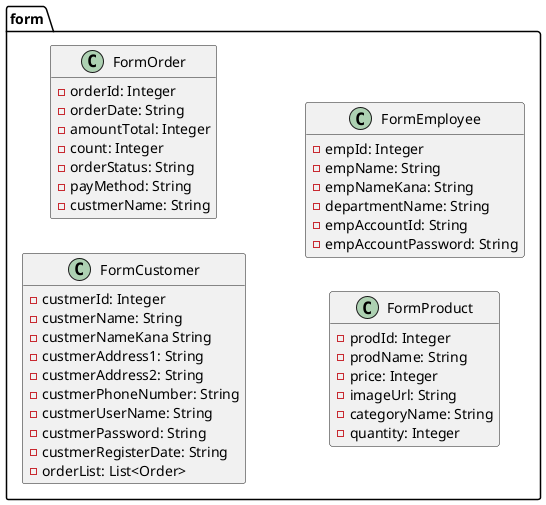 @startuml

hide empty members
left to right direction

package form{
    class FormCustomer{
        -custmerId: Integer
        -custmerName: String
        -custmerNameKana String
        -custmerAddress1: String
        -custmerAddress2: String
        -custmerPhoneNumber: String
        -custmerUserName: String
        -custmerPassword: String
        -custmerRegisterDate: String
        -orderList: List<Order>
    }

    class FormOrder{
        -orderId: Integer
        -orderDate: String
        -amountTotal: Integer
        -count: Integer
        -orderStatus: String
        -payMethod: String
        -custmerName: String
    }

    class FormProduct{
        -prodId: Integer
        -prodName: String
        -price: Integer
        -imageUrl: String
        -categoryName: String
        -quantity: Integer
    }

    class FormEmployee{
        -empId: Integer
        -empName: String
        -empNameKana: String
        -departmentName: String
        -empAccountId: String
        -empAccountPassword: String
    }
}
@enduml